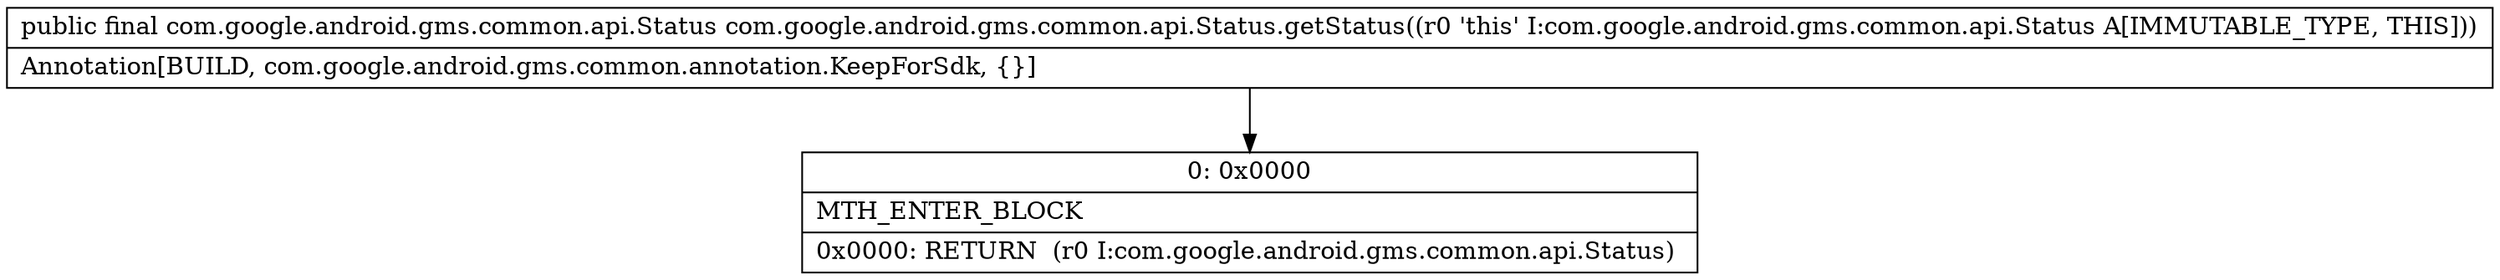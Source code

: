 digraph "CFG forcom.google.android.gms.common.api.Status.getStatus()Lcom\/google\/android\/gms\/common\/api\/Status;" {
Node_0 [shape=record,label="{0\:\ 0x0000|MTH_ENTER_BLOCK\l|0x0000: RETURN  (r0 I:com.google.android.gms.common.api.Status) \l}"];
MethodNode[shape=record,label="{public final com.google.android.gms.common.api.Status com.google.android.gms.common.api.Status.getStatus((r0 'this' I:com.google.android.gms.common.api.Status A[IMMUTABLE_TYPE, THIS]))  | Annotation[BUILD, com.google.android.gms.common.annotation.KeepForSdk, \{\}]\l}"];
MethodNode -> Node_0;
}

